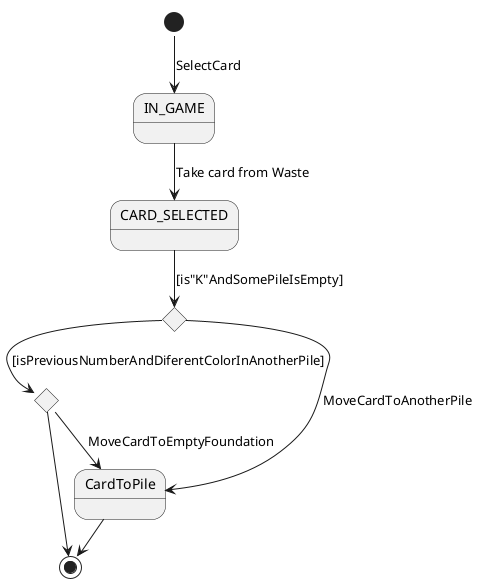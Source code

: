 @startuml UseCaseWasteToPileMove
!pragma layout smetana
state IN_GAME
state CARD_SELECTED
state if <<choice>>
state if2 <<choice>>

state CardToPile

[*] --> IN_GAME: SelectCard 
IN_GAME --> CARD_SELECTED: Take card from Waste
CARD_SELECTED --> if: [is"K"AndSomePileIsEmpty]
if --> if2:[isPreviousNumberAndDiferentColorInAnotherPile]
if --> CardToPile: MoveCardToAnotherPile
if2 --> CardToPile: MoveCardToEmptyFoundation
if2 --> [*]

CardToPile--> [*]

@enduml